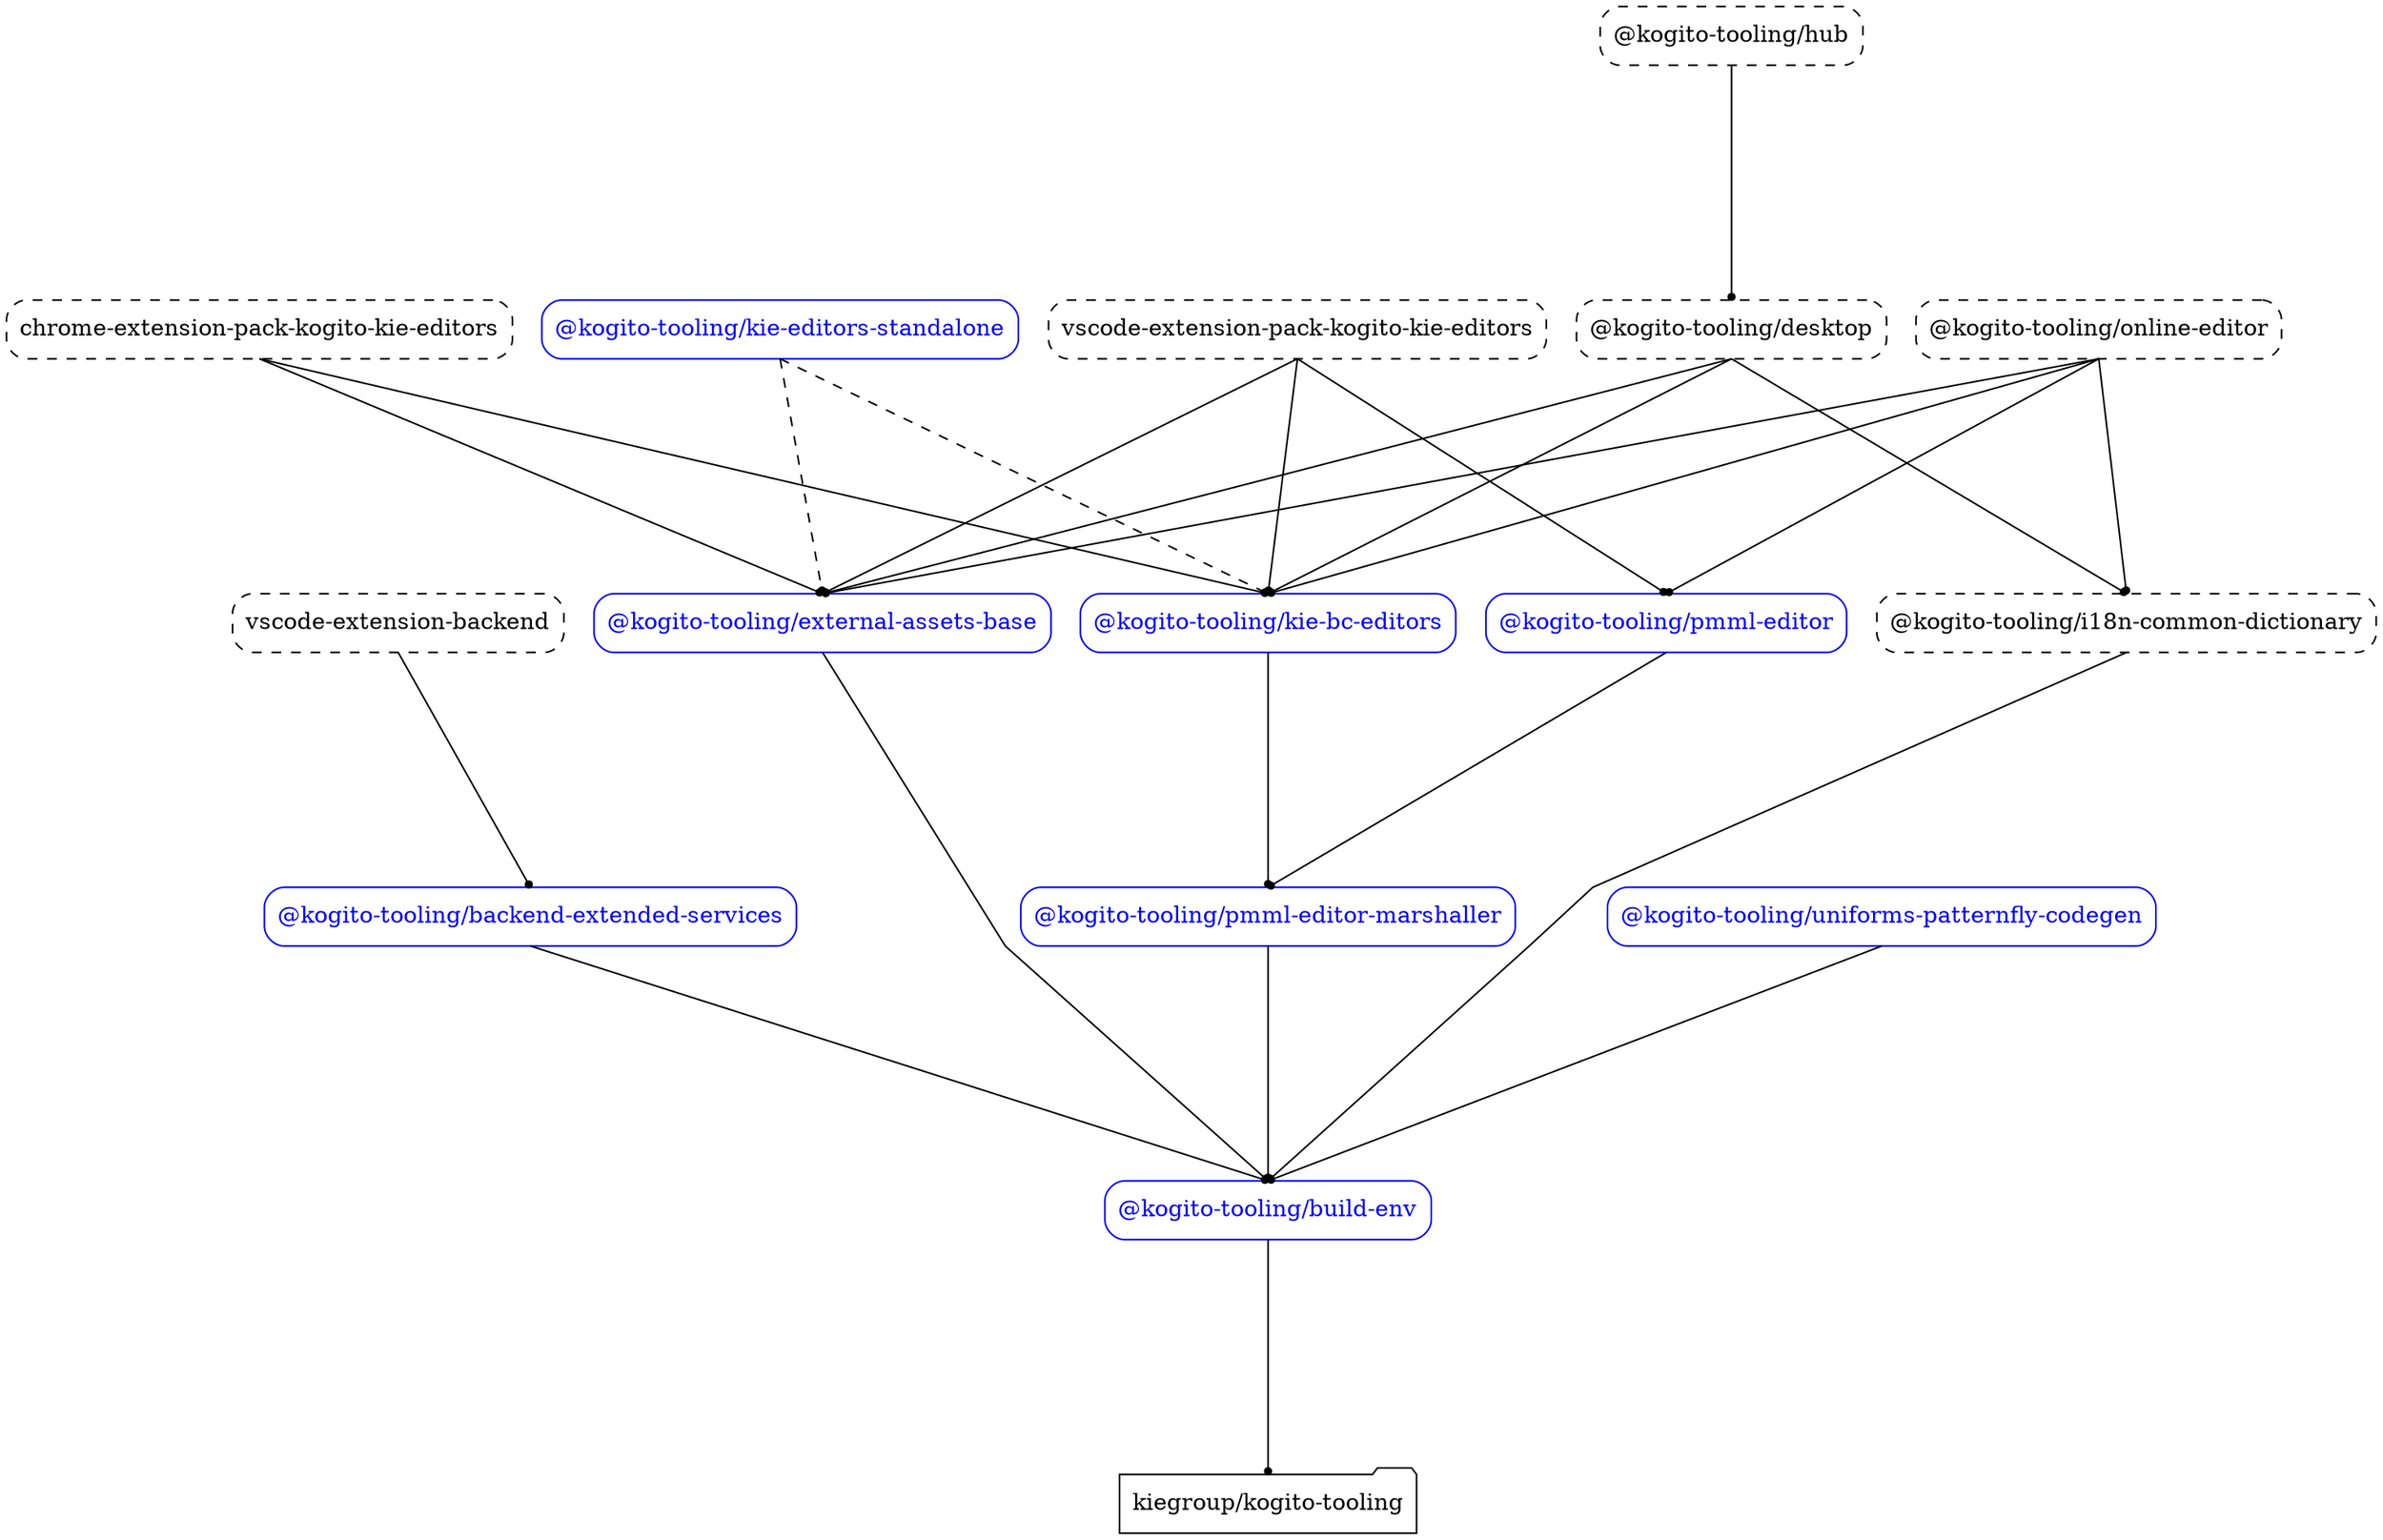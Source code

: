 digraph G {
  graph [ ranksep =2, splines = "polyline", rankdir =TB ];
  node [ shape =box ];
  edge [ headport = "n", tailport = "s", arrowhead =dot, arrowsize =0.5 ];
  "kiegroup/kogito-tooling" [ shape =folder ];
  "@kogito-tooling/backend-extended-services" [ style = "rounded", color = "blue", fontcolor = "blue" ];
  "@kogito-tooling/build-env" [ style = "rounded", color = "blue", fontcolor = "blue" ];
  "chrome-extension-pack-kogito-kie-editors" [ style = "dashed, rounded" ];
  "@kogito-tooling/external-assets-base" [ style = "rounded", color = "blue", fontcolor = "blue" ];
  "@kogito-tooling/kie-bc-editors" [ style = "rounded", color = "blue", fontcolor = "blue" ];
  "@kogito-tooling/desktop" [ style = "dashed, rounded" ];
  "@kogito-tooling/i18n-common-dictionary" [ style = "dashed, rounded" ];
  "@kogito-tooling/hub" [ style = "dashed, rounded" ];
  "@kogito-tooling/pmml-editor-marshaller" [ style = "rounded", color = "blue", fontcolor = "blue" ];
  "@kogito-tooling/kie-editors-standalone" [ style = "rounded", color = "blue", fontcolor = "blue" ];
  "@kogito-tooling/online-editor" [ style = "dashed, rounded" ];
  "@kogito-tooling/pmml-editor" [ style = "rounded", color = "blue", fontcolor = "blue" ];
  "@kogito-tooling/uniforms-patternfly-codegen" [ style = "rounded", color = "blue", fontcolor = "blue" ];
  "vscode-extension-backend" [ style = "dashed, rounded" ];
  "vscode-extension-pack-kogito-kie-editors" [ style = "dashed, rounded" ];
  "@kogito-tooling/backend-extended-services" -> "@kogito-tooling/build-env" [ style = "solid" ];
  "@kogito-tooling/build-env" -> "kiegroup/kogito-tooling";
  "chrome-extension-pack-kogito-kie-editors" -> "@kogito-tooling/external-assets-base" [ style = "solid" ];
  "chrome-extension-pack-kogito-kie-editors" -> "@kogito-tooling/kie-bc-editors" [ style = "solid" ];
  "@kogito-tooling/desktop" -> "@kogito-tooling/external-assets-base" [ style = "solid" ];
  "@kogito-tooling/desktop" -> "@kogito-tooling/i18n-common-dictionary" [ style = "solid" ];
  "@kogito-tooling/desktop" -> "@kogito-tooling/kie-bc-editors" [ style = "solid" ];
  "@kogito-tooling/external-assets-base" -> "@kogito-tooling/build-env" [ style = "solid" ];
  "@kogito-tooling/hub" -> "@kogito-tooling/desktop" [ style = "solid" ];
  "@kogito-tooling/i18n-common-dictionary" -> "@kogito-tooling/build-env" [ style = "solid" ];
  "@kogito-tooling/kie-bc-editors" -> "@kogito-tooling/pmml-editor-marshaller" [ style = "solid" ];
  "@kogito-tooling/kie-editors-standalone" -> "@kogito-tooling/external-assets-base" [ style = "dashed" ];
  "@kogito-tooling/kie-editors-standalone" -> "@kogito-tooling/kie-bc-editors" [ style = "dashed" ];
  "@kogito-tooling/online-editor" -> "@kogito-tooling/external-assets-base" [ style = "solid" ];
  "@kogito-tooling/online-editor" -> "@kogito-tooling/i18n-common-dictionary" [ style = "solid" ];
  "@kogito-tooling/online-editor" -> "@kogito-tooling/kie-bc-editors" [ style = "solid" ];
  "@kogito-tooling/online-editor" -> "@kogito-tooling/pmml-editor" [ style = "solid" ];
  "@kogito-tooling/pmml-editor" -> "@kogito-tooling/pmml-editor-marshaller" [ style = "solid" ];
  "@kogito-tooling/pmml-editor-marshaller" -> "@kogito-tooling/build-env" [ style = "solid" ];
  "@kogito-tooling/uniforms-patternfly-codegen" -> "@kogito-tooling/build-env" [ style = "solid" ];
  "vscode-extension-backend" -> "@kogito-tooling/backend-extended-services" [ style = "solid" ];
  "vscode-extension-pack-kogito-kie-editors" -> "@kogito-tooling/external-assets-base" [ style = "solid" ];
  "vscode-extension-pack-kogito-kie-editors" -> "@kogito-tooling/kie-bc-editors" [ style = "solid" ];
  "vscode-extension-pack-kogito-kie-editors" -> "@kogito-tooling/pmml-editor" [ style = "solid" ];
}

